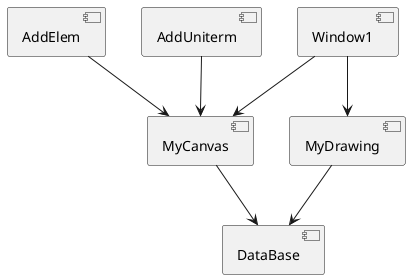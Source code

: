 @startuml

[Window1] as Window1Component
[AddElem] as AddElemComponent
[AddUniterm] as AddUnitermComponent
[MyCanvas] as MyCanvasComponent
[MyDrawing] as MyDrawingComponent
[DataBase] as DataBaseComponent

Window1Component --> MyCanvasComponent
Window1Component --> MyDrawingComponent
AddElemComponent --> MyCanvasComponent
AddUnitermComponent --> MyCanvasComponent
MyDrawingComponent --> DataBaseComponent
MyCanvasComponent --> DataBaseComponent

@enduml
